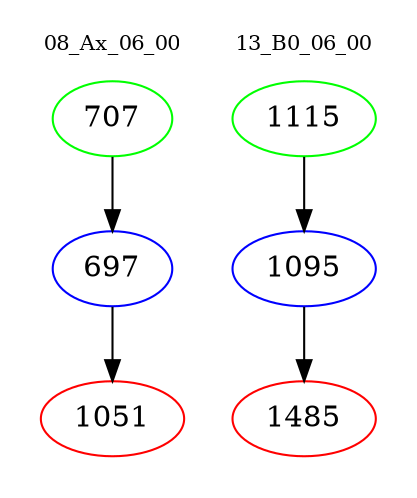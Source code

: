 digraph{
subgraph cluster_0 {
color = white
label = "08_Ax_06_00";
fontsize=10;
T0_707 [label="707", color="green"]
T0_707 -> T0_697 [color="black"]
T0_697 [label="697", color="blue"]
T0_697 -> T0_1051 [color="black"]
T0_1051 [label="1051", color="red"]
}
subgraph cluster_1 {
color = white
label = "13_B0_06_00";
fontsize=10;
T1_1115 [label="1115", color="green"]
T1_1115 -> T1_1095 [color="black"]
T1_1095 [label="1095", color="blue"]
T1_1095 -> T1_1485 [color="black"]
T1_1485 [label="1485", color="red"]
}
}
